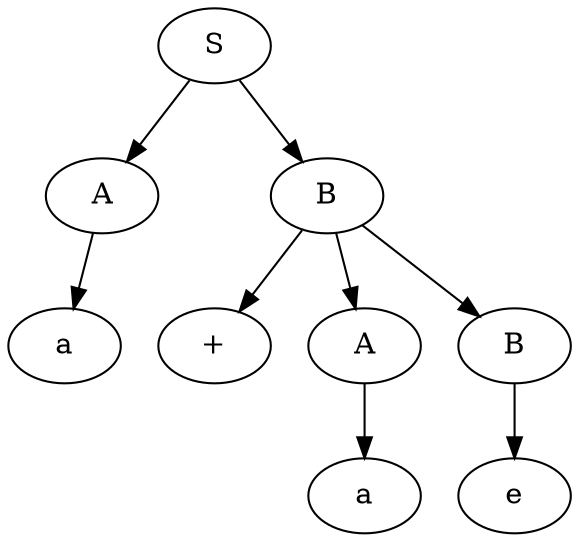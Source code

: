 
      digraph G
      {
         A1[label = "A"];
         p[label = "+"];
         A2[label = "A"];
         a1[label = "a"];
         a2[label = "a"];
         B1[label = "B"];
         B2[label = "B"];

         S -> A1 -> a1;
         S -> B1 -> p;
         B1 -> A2 ->a2;
         B1 -> B2 -> e;

      }
      
